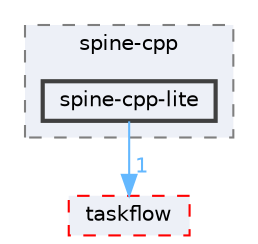 digraph "external/spine-runtimes/spine-cpp/spine-cpp-lite"
{
 // LATEX_PDF_SIZE
  bgcolor="transparent";
  edge [fontname=Helvetica,fontsize=10,labelfontname=Helvetica,labelfontsize=10];
  node [fontname=Helvetica,fontsize=10,shape=box,height=0.2,width=0.4];
  compound=true
  subgraph clusterdir_3e8951ec197b6b34b07f2f58d66b1eb8 {
    graph [ bgcolor="#edf0f7", pencolor="grey50", label="spine-cpp", fontname=Helvetica,fontsize=10 style="filled,dashed", URL="dir_3e8951ec197b6b34b07f2f58d66b1eb8.html",tooltip=""]
  dir_91d7b219337f73c9c1e0a4d86a43b5d9 [label="spine-cpp-lite", fillcolor="#edf0f7", color="grey25", style="filled,bold", URL="dir_91d7b219337f73c9c1e0a4d86a43b5d9.html",tooltip=""];
  }
  dir_a586d2919c2294cf68ed57ec5a464d2f [label="taskflow", fillcolor="#edf0f7", color="red", style="filled,dashed", URL="dir_a586d2919c2294cf68ed57ec5a464d2f.html",tooltip="root taskflow include dir"];
  dir_91d7b219337f73c9c1e0a4d86a43b5d9->dir_a586d2919c2294cf68ed57ec5a464d2f [headlabel="1", labeldistance=1.5 headhref="dir_000716_000819.html" href="dir_000716_000819.html" color="steelblue1" fontcolor="steelblue1"];
}

